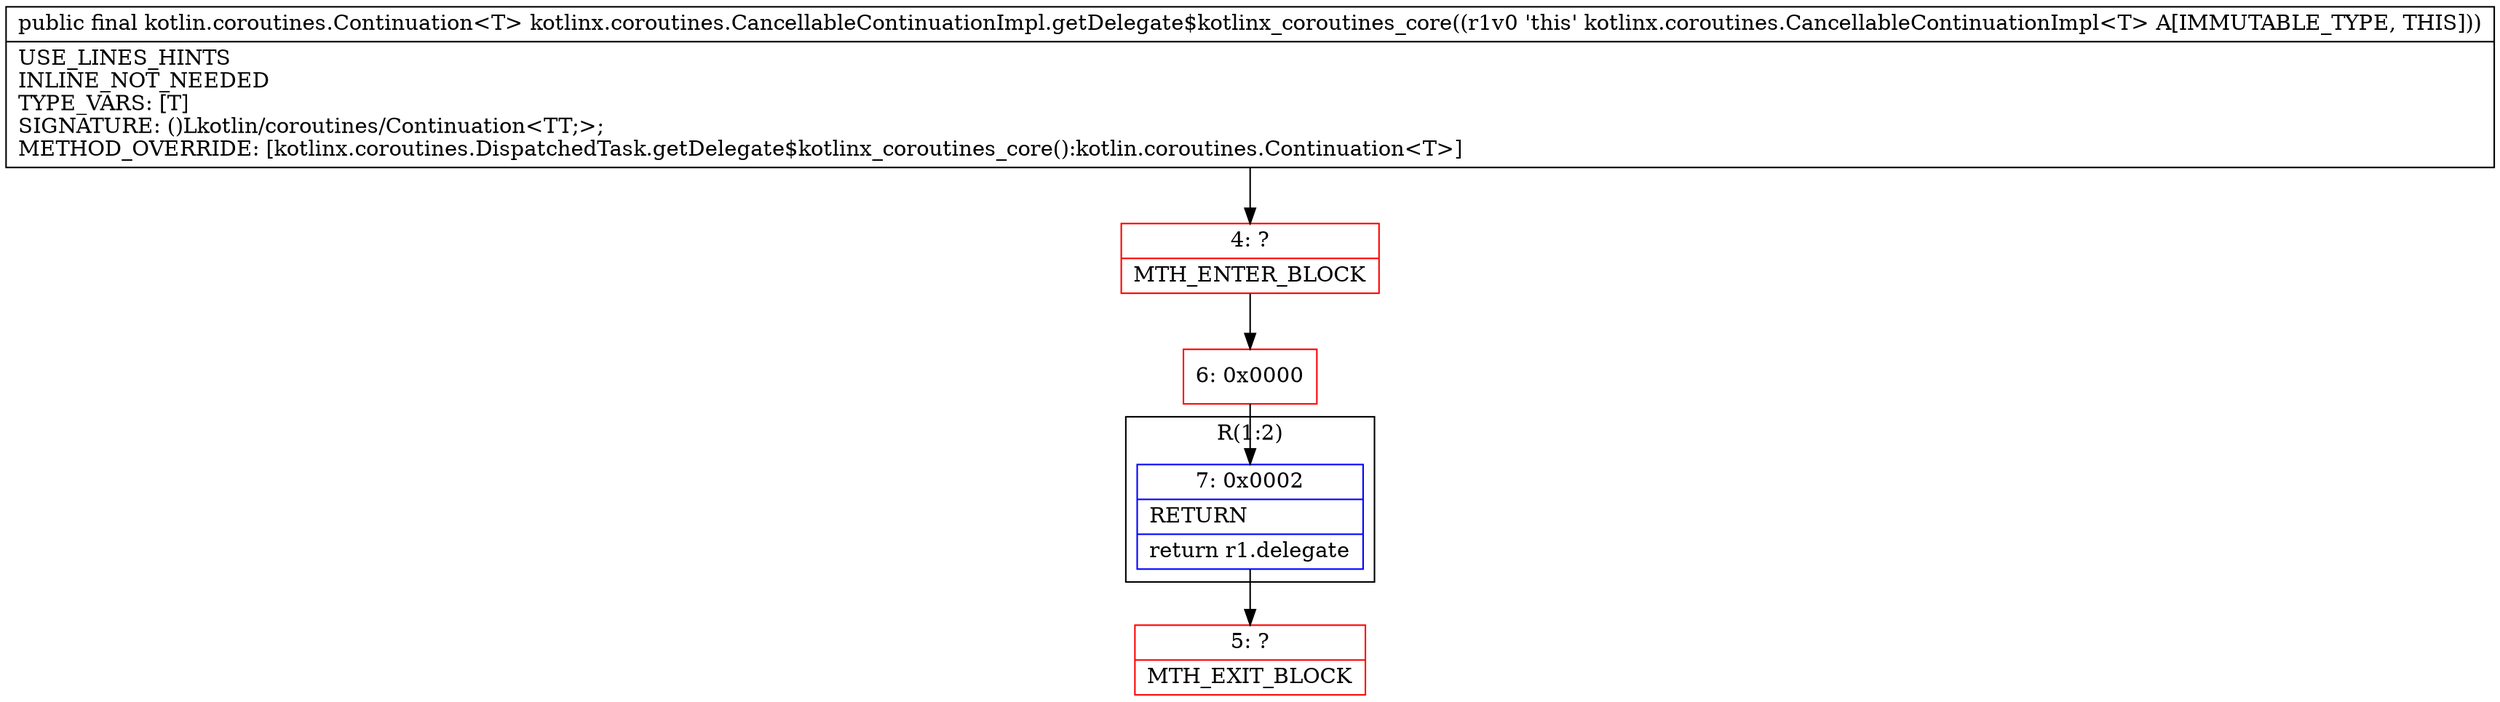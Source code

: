 digraph "CFG forkotlinx.coroutines.CancellableContinuationImpl.getDelegate$kotlinx_coroutines_core()Lkotlin\/coroutines\/Continuation;" {
subgraph cluster_Region_180268924 {
label = "R(1:2)";
node [shape=record,color=blue];
Node_7 [shape=record,label="{7\:\ 0x0002|RETURN\l|return r1.delegate\l}"];
}
Node_4 [shape=record,color=red,label="{4\:\ ?|MTH_ENTER_BLOCK\l}"];
Node_6 [shape=record,color=red,label="{6\:\ 0x0000}"];
Node_5 [shape=record,color=red,label="{5\:\ ?|MTH_EXIT_BLOCK\l}"];
MethodNode[shape=record,label="{public final kotlin.coroutines.Continuation\<T\> kotlinx.coroutines.CancellableContinuationImpl.getDelegate$kotlinx_coroutines_core((r1v0 'this' kotlinx.coroutines.CancellableContinuationImpl\<T\> A[IMMUTABLE_TYPE, THIS]))  | USE_LINES_HINTS\lINLINE_NOT_NEEDED\lTYPE_VARS: [T]\lSIGNATURE: ()Lkotlin\/coroutines\/Continuation\<TT;\>;\lMETHOD_OVERRIDE: [kotlinx.coroutines.DispatchedTask.getDelegate$kotlinx_coroutines_core():kotlin.coroutines.Continuation\<T\>]\l}"];
MethodNode -> Node_4;Node_7 -> Node_5;
Node_4 -> Node_6;
Node_6 -> Node_7;
}


